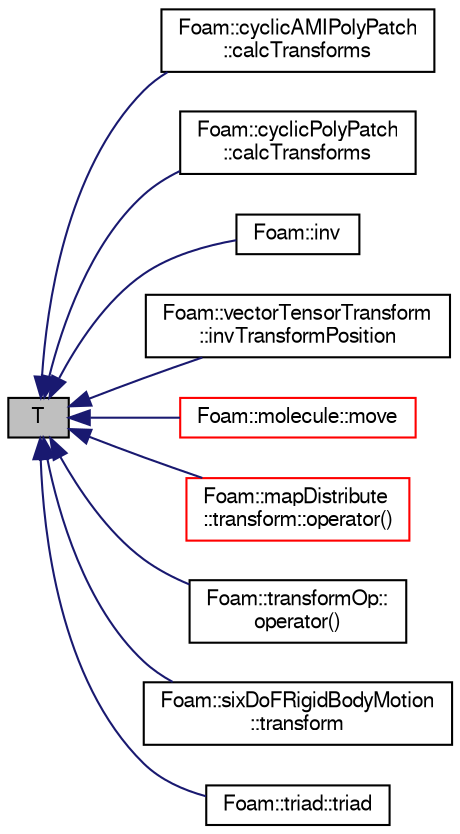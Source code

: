 digraph "T"
{
  bgcolor="transparent";
  edge [fontname="FreeSans",fontsize="10",labelfontname="FreeSans",labelfontsize="10"];
  node [fontname="FreeSans",fontsize="10",shape=record];
  rankdir="LR";
  Node1167 [label="T",height=0.2,width=0.4,color="black", fillcolor="grey75", style="filled", fontcolor="black"];
  Node1167 -> Node1168 [dir="back",color="midnightblue",fontsize="10",style="solid",fontname="FreeSans"];
  Node1168 [label="Foam::cyclicAMIPolyPatch\l::calcTransforms",height=0.2,width=0.4,color="black",URL="$a24946.html#afb48497736bbafb1fbb000cd218d1779",tooltip="Recalculate the transformation tensors. "];
  Node1167 -> Node1169 [dir="back",color="midnightblue",fontsize="10",style="solid",fontname="FreeSans"];
  Node1169 [label="Foam::cyclicPolyPatch\l::calcTransforms",height=0.2,width=0.4,color="black",URL="$a27434.html#afb48497736bbafb1fbb000cd218d1779",tooltip="Recalculate the transformation tensors. "];
  Node1167 -> Node1170 [dir="back",color="midnightblue",fontsize="10",style="solid",fontname="FreeSans"];
  Node1170 [label="Foam::inv",height=0.2,width=0.4,color="black",URL="$a21124.html#af1f1db0442fbe206b589f124f968731b",tooltip="Return the inverse of the given vectorTensorTransform. "];
  Node1167 -> Node1171 [dir="back",color="midnightblue",fontsize="10",style="solid",fontname="FreeSans"];
  Node1171 [label="Foam::vectorTensorTransform\l::invTransformPosition",height=0.2,width=0.4,color="black",URL="$a27698.html#a2dff7ff8166c352f7bc6d7cf50d1f273",tooltip="Inverse transform the given pointField. "];
  Node1167 -> Node1172 [dir="back",color="midnightblue",fontsize="10",style="solid",fontname="FreeSans"];
  Node1172 [label="Foam::molecule::move",height=0.2,width=0.4,color="red",URL="$a24390.html#ab2af4f225a9c3e9d8789961151f121ac"];
  Node1167 -> Node1174 [dir="back",color="midnightblue",fontsize="10",style="solid",fontname="FreeSans"];
  Node1174 [label="Foam::mapDistribute\l::transform::operator()",height=0.2,width=0.4,color="red",URL="$a27366.html#a9877c3fcc9abb65d2cccf1954f941950"];
  Node1167 -> Node1177 [dir="back",color="midnightblue",fontsize="10",style="solid",fontname="FreeSans"];
  Node1177 [label="Foam::transformOp::\loperator()",height=0.2,width=0.4,color="black",URL="$a24842.html#ad20f6606eb4273b72f5419179350d6ba"];
  Node1167 -> Node1178 [dir="back",color="midnightblue",fontsize="10",style="solid",fontname="FreeSans"];
  Node1178 [label="Foam::sixDoFRigidBodyMotion\l::transform",height=0.2,width=0.4,color="black",URL="$a29530.html#ade51133a814dc0489c2a3c61e9ee0275",tooltip="Transform the given initial state pointField by the current. "];
  Node1167 -> Node1179 [dir="back",color="midnightblue",fontsize="10",style="solid",fontname="FreeSans"];
  Node1179 [label="Foam::triad::triad",height=0.2,width=0.4,color="black",URL="$a28426.html#a6ec3eb32ac14742660a8a2a757cdd55f",tooltip="Construct from a quaternion. "];
}
